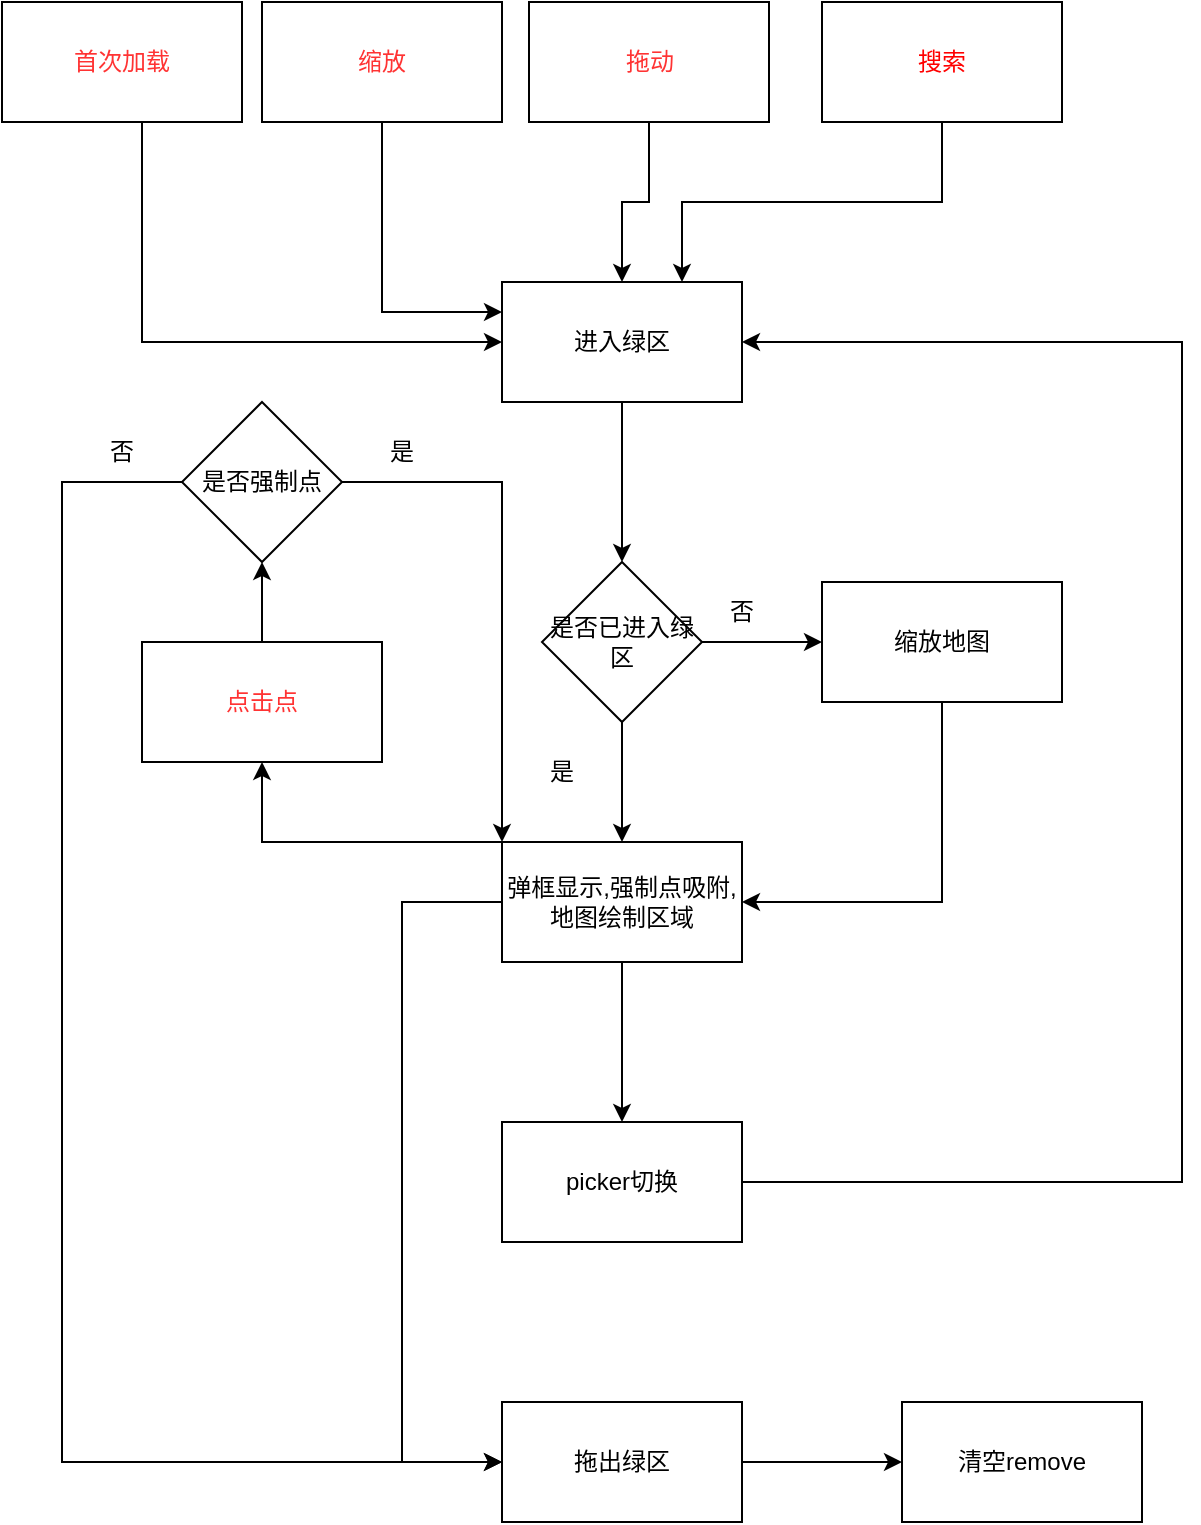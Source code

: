 <mxfile version="17.1.3" type="github">
  <diagram id="6n8pee0XablTyjMpQZTc" name="Page-1">
    <mxGraphModel dx="1422" dy="790" grid="1" gridSize="10" guides="1" tooltips="1" connect="1" arrows="1" fold="1" page="1" pageScale="1" pageWidth="827" pageHeight="1169" math="0" shadow="0">
      <root>
        <mxCell id="0" />
        <mxCell id="1" parent="0" />
        <mxCell id="LE2LYHwXdctsh15HSvyb-3" value="" style="edgeStyle=orthogonalEdgeStyle;rounded=0;orthogonalLoop=1;jettySize=auto;html=1;" edge="1" parent="1" source="LE2LYHwXdctsh15HSvyb-1">
          <mxGeometry relative="1" as="geometry">
            <mxPoint x="400" y="320" as="targetPoint" />
          </mxGeometry>
        </mxCell>
        <mxCell id="LE2LYHwXdctsh15HSvyb-1" value="进入绿区" style="rounded=0;whiteSpace=wrap;html=1;" vertex="1" parent="1">
          <mxGeometry x="340" y="180" width="120" height="60" as="geometry" />
        </mxCell>
        <mxCell id="LE2LYHwXdctsh15HSvyb-6" value="" style="edgeStyle=orthogonalEdgeStyle;rounded=0;orthogonalLoop=1;jettySize=auto;html=1;" edge="1" parent="1" source="LE2LYHwXdctsh15HSvyb-4" target="LE2LYHwXdctsh15HSvyb-5">
          <mxGeometry relative="1" as="geometry" />
        </mxCell>
        <mxCell id="LE2LYHwXdctsh15HSvyb-9" value="" style="edgeStyle=orthogonalEdgeStyle;rounded=0;orthogonalLoop=1;jettySize=auto;html=1;" edge="1" parent="1" source="LE2LYHwXdctsh15HSvyb-4" target="LE2LYHwXdctsh15HSvyb-8">
          <mxGeometry relative="1" as="geometry" />
        </mxCell>
        <mxCell id="LE2LYHwXdctsh15HSvyb-4" value="是否已进入绿区" style="rhombus;whiteSpace=wrap;html=1;" vertex="1" parent="1">
          <mxGeometry x="360" y="320" width="80" height="80" as="geometry" />
        </mxCell>
        <mxCell id="LE2LYHwXdctsh15HSvyb-11" style="edgeStyle=orthogonalEdgeStyle;rounded=0;orthogonalLoop=1;jettySize=auto;html=1;entryX=1;entryY=0.5;entryDx=0;entryDy=0;" edge="1" parent="1" source="LE2LYHwXdctsh15HSvyb-5" target="LE2LYHwXdctsh15HSvyb-8">
          <mxGeometry relative="1" as="geometry">
            <Array as="points">
              <mxPoint x="560" y="490" />
            </Array>
          </mxGeometry>
        </mxCell>
        <mxCell id="LE2LYHwXdctsh15HSvyb-5" value="缩放地图" style="whiteSpace=wrap;html=1;" vertex="1" parent="1">
          <mxGeometry x="500" y="330" width="120" height="60" as="geometry" />
        </mxCell>
        <mxCell id="LE2LYHwXdctsh15HSvyb-7" value="否" style="text;html=1;strokeColor=none;fillColor=none;align=center;verticalAlign=middle;whiteSpace=wrap;rounded=0;" vertex="1" parent="1">
          <mxGeometry x="430" y="330" width="60" height="30" as="geometry" />
        </mxCell>
        <mxCell id="LE2LYHwXdctsh15HSvyb-17" value="" style="edgeStyle=orthogonalEdgeStyle;rounded=0;orthogonalLoop=1;jettySize=auto;html=1;" edge="1" parent="1" source="LE2LYHwXdctsh15HSvyb-8" target="LE2LYHwXdctsh15HSvyb-16">
          <mxGeometry relative="1" as="geometry" />
        </mxCell>
        <mxCell id="LE2LYHwXdctsh15HSvyb-25" style="edgeStyle=orthogonalEdgeStyle;rounded=0;orthogonalLoop=1;jettySize=auto;html=1;exitX=0;exitY=0;exitDx=0;exitDy=0;entryX=0.5;entryY=1;entryDx=0;entryDy=0;" edge="1" parent="1" source="LE2LYHwXdctsh15HSvyb-8" target="LE2LYHwXdctsh15HSvyb-24">
          <mxGeometry relative="1" as="geometry">
            <Array as="points">
              <mxPoint x="220" y="460" />
            </Array>
          </mxGeometry>
        </mxCell>
        <mxCell id="LE2LYHwXdctsh15HSvyb-8" value="弹框显示,强制点吸附,地图绘制区域" style="rounded=0;whiteSpace=wrap;html=1;" vertex="1" parent="1">
          <mxGeometry x="340" y="460" width="120" height="60" as="geometry" />
        </mxCell>
        <mxCell id="LE2LYHwXdctsh15HSvyb-10" value="是" style="text;html=1;strokeColor=none;fillColor=none;align=center;verticalAlign=middle;whiteSpace=wrap;rounded=0;" vertex="1" parent="1">
          <mxGeometry x="340" y="410" width="60" height="30" as="geometry" />
        </mxCell>
        <mxCell id="LE2LYHwXdctsh15HSvyb-15" style="edgeStyle=orthogonalEdgeStyle;rounded=0;orthogonalLoop=1;jettySize=auto;html=1;entryX=0.5;entryY=0;entryDx=0;entryDy=0;" edge="1" parent="1" source="LE2LYHwXdctsh15HSvyb-12" target="LE2LYHwXdctsh15HSvyb-1">
          <mxGeometry relative="1" as="geometry" />
        </mxCell>
        <mxCell id="LE2LYHwXdctsh15HSvyb-12" value="&lt;font color=&quot;#ff3333&quot;&gt;拖动&lt;/font&gt;" style="rounded=0;whiteSpace=wrap;html=1;" vertex="1" parent="1">
          <mxGeometry x="353.5" y="40" width="120" height="60" as="geometry" />
        </mxCell>
        <mxCell id="LE2LYHwXdctsh15HSvyb-14" style="edgeStyle=orthogonalEdgeStyle;rounded=0;orthogonalLoop=1;jettySize=auto;html=1;" edge="1" parent="1" source="LE2LYHwXdctsh15HSvyb-13">
          <mxGeometry relative="1" as="geometry">
            <mxPoint x="430" y="180" as="targetPoint" />
            <Array as="points">
              <mxPoint x="560" y="140" />
              <mxPoint x="430" y="140" />
              <mxPoint x="430" y="180" />
            </Array>
          </mxGeometry>
        </mxCell>
        <mxCell id="LE2LYHwXdctsh15HSvyb-13" value="&lt;font color=&quot;#ff0000&quot;&gt;搜索&lt;/font&gt;" style="rounded=0;whiteSpace=wrap;html=1;" vertex="1" parent="1">
          <mxGeometry x="500" y="40" width="120" height="60" as="geometry" />
        </mxCell>
        <mxCell id="LE2LYHwXdctsh15HSvyb-18" style="edgeStyle=orthogonalEdgeStyle;rounded=0;orthogonalLoop=1;jettySize=auto;html=1;entryX=1;entryY=0.5;entryDx=0;entryDy=0;" edge="1" parent="1" source="LE2LYHwXdctsh15HSvyb-16" target="LE2LYHwXdctsh15HSvyb-1">
          <mxGeometry relative="1" as="geometry">
            <Array as="points">
              <mxPoint x="680" y="630" />
              <mxPoint x="680" y="210" />
            </Array>
          </mxGeometry>
        </mxCell>
        <mxCell id="LE2LYHwXdctsh15HSvyb-20" value="" style="edgeStyle=orthogonalEdgeStyle;rounded=0;orthogonalLoop=1;jettySize=auto;html=1;exitX=0;exitY=0.5;exitDx=0;exitDy=0;" edge="1" parent="1" source="LE2LYHwXdctsh15HSvyb-8" target="LE2LYHwXdctsh15HSvyb-19">
          <mxGeometry relative="1" as="geometry">
            <mxPoint x="290" y="680" as="sourcePoint" />
            <Array as="points">
              <mxPoint x="290" y="490" />
              <mxPoint x="290" y="770" />
            </Array>
          </mxGeometry>
        </mxCell>
        <mxCell id="LE2LYHwXdctsh15HSvyb-16" value="picker切换" style="rounded=0;whiteSpace=wrap;html=1;" vertex="1" parent="1">
          <mxGeometry x="340" y="600" width="120" height="60" as="geometry" />
        </mxCell>
        <mxCell id="LE2LYHwXdctsh15HSvyb-23" value="" style="edgeStyle=orthogonalEdgeStyle;rounded=0;orthogonalLoop=1;jettySize=auto;html=1;" edge="1" parent="1" source="LE2LYHwXdctsh15HSvyb-19" target="LE2LYHwXdctsh15HSvyb-22">
          <mxGeometry relative="1" as="geometry" />
        </mxCell>
        <mxCell id="LE2LYHwXdctsh15HSvyb-19" value="拖出绿区" style="rounded=0;whiteSpace=wrap;html=1;" vertex="1" parent="1">
          <mxGeometry x="340" y="740" width="120" height="60" as="geometry" />
        </mxCell>
        <mxCell id="LE2LYHwXdctsh15HSvyb-22" value="清空remove" style="rounded=0;whiteSpace=wrap;html=1;" vertex="1" parent="1">
          <mxGeometry x="540" y="740" width="120" height="60" as="geometry" />
        </mxCell>
        <mxCell id="LE2LYHwXdctsh15HSvyb-27" value="" style="edgeStyle=orthogonalEdgeStyle;rounded=0;orthogonalLoop=1;jettySize=auto;html=1;" edge="1" parent="1" source="LE2LYHwXdctsh15HSvyb-24">
          <mxGeometry relative="1" as="geometry">
            <mxPoint x="220" y="320" as="targetPoint" />
          </mxGeometry>
        </mxCell>
        <mxCell id="LE2LYHwXdctsh15HSvyb-24" value="&lt;font color=&quot;#ff3333&quot;&gt;点击点&lt;/font&gt;" style="rounded=0;whiteSpace=wrap;html=1;" vertex="1" parent="1">
          <mxGeometry x="160" y="360" width="120" height="60" as="geometry" />
        </mxCell>
        <mxCell id="LE2LYHwXdctsh15HSvyb-29" style="edgeStyle=orthogonalEdgeStyle;rounded=0;orthogonalLoop=1;jettySize=auto;html=1;entryX=0;entryY=0.5;entryDx=0;entryDy=0;" edge="1" parent="1" source="LE2LYHwXdctsh15HSvyb-28" target="LE2LYHwXdctsh15HSvyb-19">
          <mxGeometry relative="1" as="geometry">
            <Array as="points">
              <mxPoint x="120" y="280" />
              <mxPoint x="120" y="770" />
            </Array>
          </mxGeometry>
        </mxCell>
        <mxCell id="LE2LYHwXdctsh15HSvyb-31" style="edgeStyle=orthogonalEdgeStyle;rounded=0;orthogonalLoop=1;jettySize=auto;html=1;entryX=0;entryY=0;entryDx=0;entryDy=0;" edge="1" parent="1" source="LE2LYHwXdctsh15HSvyb-28" target="LE2LYHwXdctsh15HSvyb-8">
          <mxGeometry relative="1" as="geometry" />
        </mxCell>
        <mxCell id="LE2LYHwXdctsh15HSvyb-28" value="&lt;span&gt;是否强制点&lt;/span&gt;" style="rhombus;whiteSpace=wrap;html=1;" vertex="1" parent="1">
          <mxGeometry x="180" y="240" width="80" height="80" as="geometry" />
        </mxCell>
        <mxCell id="LE2LYHwXdctsh15HSvyb-30" value="否" style="text;html=1;strokeColor=none;fillColor=none;align=center;verticalAlign=middle;whiteSpace=wrap;rounded=0;" vertex="1" parent="1">
          <mxGeometry x="120" y="250" width="60" height="30" as="geometry" />
        </mxCell>
        <mxCell id="LE2LYHwXdctsh15HSvyb-32" value="是" style="text;html=1;strokeColor=none;fillColor=none;align=center;verticalAlign=middle;whiteSpace=wrap;rounded=0;" vertex="1" parent="1">
          <mxGeometry x="260" y="250" width="60" height="30" as="geometry" />
        </mxCell>
        <mxCell id="LE2LYHwXdctsh15HSvyb-34" style="edgeStyle=orthogonalEdgeStyle;rounded=0;orthogonalLoop=1;jettySize=auto;html=1;entryX=0;entryY=0.25;entryDx=0;entryDy=0;fontColor=#FF3333;" edge="1" parent="1" source="LE2LYHwXdctsh15HSvyb-33" target="LE2LYHwXdctsh15HSvyb-1">
          <mxGeometry relative="1" as="geometry">
            <Array as="points">
              <mxPoint x="280" y="195" />
            </Array>
          </mxGeometry>
        </mxCell>
        <mxCell id="LE2LYHwXdctsh15HSvyb-33" value="缩放" style="rounded=0;whiteSpace=wrap;html=1;fontColor=#FF3333;" vertex="1" parent="1">
          <mxGeometry x="220" y="40" width="120" height="60" as="geometry" />
        </mxCell>
        <mxCell id="LE2LYHwXdctsh15HSvyb-36" style="edgeStyle=orthogonalEdgeStyle;rounded=0;orthogonalLoop=1;jettySize=auto;html=1;entryX=0;entryY=0.5;entryDx=0;entryDy=0;fontColor=#FF3333;" edge="1" parent="1" source="LE2LYHwXdctsh15HSvyb-35" target="LE2LYHwXdctsh15HSvyb-1">
          <mxGeometry relative="1" as="geometry">
            <Array as="points">
              <mxPoint x="160" y="210" />
            </Array>
          </mxGeometry>
        </mxCell>
        <mxCell id="LE2LYHwXdctsh15HSvyb-35" value="首次加载" style="rounded=0;whiteSpace=wrap;html=1;fontColor=#FF3333;" vertex="1" parent="1">
          <mxGeometry x="90" y="40" width="120" height="60" as="geometry" />
        </mxCell>
      </root>
    </mxGraphModel>
  </diagram>
</mxfile>
